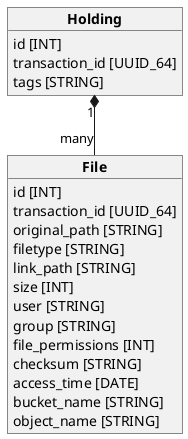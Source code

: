 @startuml catalog_db

object "**Holding**" as holding {
    id [INT]
    transaction_id [UUID_64]
    tags [STRING]
}

object "**File**" as file {
    id [INT]
    transaction_id [UUID_64]
    original_path [STRING]
    filetype [STRING]
    link_path [STRING]
    size [INT]
    user [STRING]
    group [STRING]
    file_permissions [INT]
    checksum [STRING]
    access_time [DATE]
    bucket_name [STRING]
    object_name [STRING]
}

holding "1" *-- "many" file

@enduml

